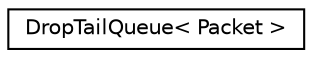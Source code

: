 digraph "Graphical Class Hierarchy"
{
 // LATEX_PDF_SIZE
  edge [fontname="Helvetica",fontsize="10",labelfontname="Helvetica",labelfontsize="10"];
  node [fontname="Helvetica",fontsize="10",shape=record];
  rankdir="LR";
  Node0 [label="DropTailQueue\< Packet \>",height=0.2,width=0.4,color="black", fillcolor="white", style="filled",URL="$classns3_1_1_drop_tail_queue_3_01_packet_01_4.html",tooltip=" "];
}
